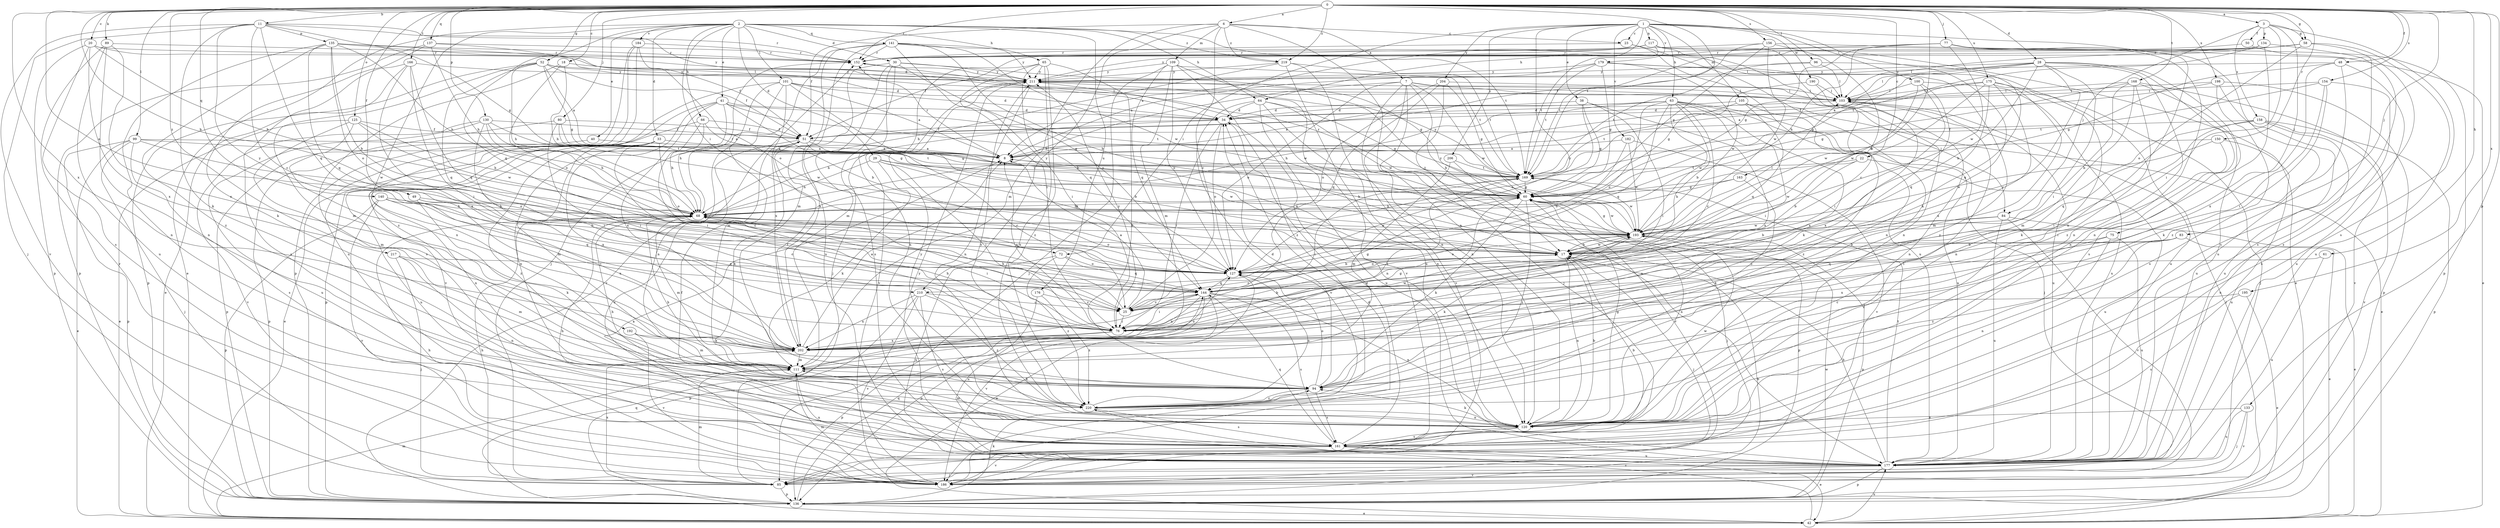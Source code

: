 strict digraph  {
0;
1;
2;
3;
6;
7;
8;
11;
17;
18;
20;
22;
23;
25;
28;
29;
30;
33;
34;
38;
40;
41;
42;
48;
49;
50;
51;
52;
58;
60;
61;
63;
64;
65;
66;
68;
72;
75;
76;
77;
80;
83;
84;
85;
89;
94;
96;
99;
100;
101;
103;
105;
109;
111;
117;
120;
125;
127;
130;
133;
134;
135;
136;
137;
140;
141;
144;
150;
152;
154;
156;
158;
161;
163;
166;
168;
169;
175;
176;
177;
179;
182;
184;
186;
190;
192;
193;
195;
198;
202;
204;
206;
210;
211;
217;
219;
220;
0 -> 3  [label=a];
0 -> 6  [label=a];
0 -> 11  [label=b];
0 -> 17  [label=b];
0 -> 18  [label=c];
0 -> 20  [label=c];
0 -> 22  [label=c];
0 -> 28  [label=d];
0 -> 48  [label=f];
0 -> 49  [label=f];
0 -> 52  [label=g];
0 -> 58  [label=g];
0 -> 61  [label=h];
0 -> 77  [label=j];
0 -> 80  [label=j];
0 -> 83  [label=j];
0 -> 89  [label=k];
0 -> 96  [label=l];
0 -> 99  [label=l];
0 -> 125  [label=o];
0 -> 127  [label=o];
0 -> 130  [label=p];
0 -> 133  [label=p];
0 -> 137  [label=q];
0 -> 140  [label=q];
0 -> 150  [label=r];
0 -> 152  [label=r];
0 -> 154  [label=s];
0 -> 156  [label=s];
0 -> 163  [label=t];
0 -> 166  [label=t];
0 -> 168  [label=t];
0 -> 169  [label=t];
0 -> 175  [label=u];
0 -> 195  [label=x];
0 -> 198  [label=x];
0 -> 202  [label=x];
0 -> 217  [label=z];
0 -> 219  [label=z];
1 -> 23  [label=c];
1 -> 38  [label=e];
1 -> 63  [label=h];
1 -> 64  [label=h];
1 -> 72  [label=i];
1 -> 94  [label=k];
1 -> 100  [label=l];
1 -> 105  [label=m];
1 -> 117  [label=n];
1 -> 120  [label=n];
1 -> 179  [label=v];
1 -> 182  [label=v];
1 -> 190  [label=w];
1 -> 204  [label=y];
1 -> 206  [label=y];
1 -> 210  [label=y];
2 -> 29  [label=d];
2 -> 30  [label=d];
2 -> 33  [label=d];
2 -> 40  [label=e];
2 -> 41  [label=e];
2 -> 42  [label=e];
2 -> 64  [label=h];
2 -> 65  [label=h];
2 -> 66  [label=h];
2 -> 72  [label=i];
2 -> 101  [label=l];
2 -> 141  [label=q];
2 -> 144  [label=q];
2 -> 169  [label=t];
2 -> 176  [label=u];
2 -> 184  [label=v];
2 -> 192  [label=w];
2 -> 219  [label=z];
3 -> 50  [label=f];
3 -> 58  [label=g];
3 -> 75  [label=i];
3 -> 76  [label=i];
3 -> 84  [label=j];
3 -> 134  [label=p];
3 -> 158  [label=s];
3 -> 161  [label=s];
6 -> 7  [label=a];
6 -> 23  [label=c];
6 -> 25  [label=c];
6 -> 51  [label=f];
6 -> 109  [label=m];
6 -> 111  [label=m];
6 -> 120  [label=n];
6 -> 210  [label=y];
6 -> 219  [label=z];
7 -> 17  [label=b];
7 -> 68  [label=h];
7 -> 84  [label=j];
7 -> 103  [label=l];
7 -> 120  [label=n];
7 -> 127  [label=o];
7 -> 177  [label=u];
7 -> 186  [label=v];
7 -> 193  [label=w];
8 -> 152  [label=r];
8 -> 169  [label=t];
11 -> 25  [label=c];
11 -> 34  [label=d];
11 -> 60  [label=g];
11 -> 85  [label=j];
11 -> 94  [label=k];
11 -> 135  [label=p];
11 -> 144  [label=q];
11 -> 152  [label=r];
11 -> 186  [label=v];
11 -> 210  [label=y];
17 -> 8  [label=a];
17 -> 25  [label=c];
17 -> 85  [label=j];
17 -> 120  [label=n];
17 -> 127  [label=o];
17 -> 193  [label=w];
18 -> 68  [label=h];
18 -> 127  [label=o];
18 -> 161  [label=s];
18 -> 211  [label=y];
20 -> 68  [label=h];
20 -> 103  [label=l];
20 -> 136  [label=p];
20 -> 152  [label=r];
20 -> 161  [label=s];
20 -> 202  [label=x];
22 -> 17  [label=b];
22 -> 169  [label=t];
22 -> 177  [label=u];
22 -> 193  [label=w];
23 -> 120  [label=n];
23 -> 152  [label=r];
23 -> 177  [label=u];
25 -> 8  [label=a];
25 -> 60  [label=g];
25 -> 68  [label=h];
25 -> 76  [label=i];
28 -> 8  [label=a];
28 -> 17  [label=b];
28 -> 25  [label=c];
28 -> 60  [label=g];
28 -> 76  [label=i];
28 -> 103  [label=l];
28 -> 120  [label=n];
28 -> 161  [label=s];
28 -> 211  [label=y];
28 -> 220  [label=z];
29 -> 17  [label=b];
29 -> 68  [label=h];
29 -> 76  [label=i];
29 -> 94  [label=k];
29 -> 169  [label=t];
29 -> 193  [label=w];
30 -> 60  [label=g];
30 -> 111  [label=m];
30 -> 120  [label=n];
30 -> 127  [label=o];
30 -> 161  [label=s];
30 -> 202  [label=x];
30 -> 211  [label=y];
33 -> 8  [label=a];
33 -> 25  [label=c];
33 -> 111  [label=m];
33 -> 120  [label=n];
33 -> 127  [label=o];
33 -> 177  [label=u];
33 -> 202  [label=x];
33 -> 220  [label=z];
34 -> 51  [label=f];
34 -> 68  [label=h];
34 -> 76  [label=i];
34 -> 120  [label=n];
34 -> 127  [label=o];
38 -> 34  [label=d];
38 -> 60  [label=g];
38 -> 76  [label=i];
38 -> 127  [label=o];
38 -> 202  [label=x];
40 -> 8  [label=a];
40 -> 136  [label=p];
41 -> 17  [label=b];
41 -> 34  [label=d];
41 -> 60  [label=g];
41 -> 68  [label=h];
41 -> 120  [label=n];
41 -> 136  [label=p];
41 -> 169  [label=t];
41 -> 202  [label=x];
42 -> 111  [label=m];
42 -> 144  [label=q];
42 -> 177  [label=u];
42 -> 220  [label=z];
48 -> 60  [label=g];
48 -> 177  [label=u];
48 -> 202  [label=x];
48 -> 211  [label=y];
48 -> 220  [label=z];
49 -> 25  [label=c];
49 -> 68  [label=h];
49 -> 94  [label=k];
49 -> 202  [label=x];
50 -> 152  [label=r];
50 -> 161  [label=s];
51 -> 8  [label=a];
51 -> 17  [label=b];
51 -> 25  [label=c];
51 -> 94  [label=k];
51 -> 177  [label=u];
52 -> 8  [label=a];
52 -> 34  [label=d];
52 -> 51  [label=f];
52 -> 60  [label=g];
52 -> 68  [label=h];
52 -> 111  [label=m];
52 -> 136  [label=p];
52 -> 144  [label=q];
52 -> 211  [label=y];
58 -> 127  [label=o];
58 -> 152  [label=r];
58 -> 161  [label=s];
58 -> 177  [label=u];
58 -> 211  [label=y];
60 -> 68  [label=h];
60 -> 85  [label=j];
60 -> 94  [label=k];
60 -> 120  [label=n];
60 -> 136  [label=p];
60 -> 152  [label=r];
60 -> 193  [label=w];
60 -> 220  [label=z];
61 -> 127  [label=o];
61 -> 177  [label=u];
63 -> 8  [label=a];
63 -> 17  [label=b];
63 -> 25  [label=c];
63 -> 34  [label=d];
63 -> 68  [label=h];
63 -> 76  [label=i];
63 -> 85  [label=j];
63 -> 127  [label=o];
63 -> 144  [label=q];
63 -> 177  [label=u];
63 -> 193  [label=w];
63 -> 202  [label=x];
64 -> 34  [label=d];
64 -> 60  [label=g];
64 -> 120  [label=n];
64 -> 177  [label=u];
64 -> 186  [label=v];
64 -> 193  [label=w];
65 -> 76  [label=i];
65 -> 85  [label=j];
65 -> 94  [label=k];
65 -> 120  [label=n];
65 -> 144  [label=q];
65 -> 211  [label=y];
65 -> 220  [label=z];
66 -> 8  [label=a];
66 -> 42  [label=e];
66 -> 51  [label=f];
66 -> 68  [label=h];
66 -> 76  [label=i];
68 -> 60  [label=g];
68 -> 76  [label=i];
68 -> 111  [label=m];
68 -> 127  [label=o];
68 -> 152  [label=r];
68 -> 193  [label=w];
72 -> 127  [label=o];
72 -> 144  [label=q];
72 -> 177  [label=u];
72 -> 220  [label=z];
75 -> 17  [label=b];
75 -> 120  [label=n];
75 -> 177  [label=u];
75 -> 202  [label=x];
76 -> 8  [label=a];
76 -> 17  [label=b];
76 -> 68  [label=h];
76 -> 136  [label=p];
76 -> 193  [label=w];
76 -> 202  [label=x];
76 -> 211  [label=y];
77 -> 60  [label=g];
77 -> 68  [label=h];
77 -> 120  [label=n];
77 -> 136  [label=p];
77 -> 152  [label=r];
77 -> 177  [label=u];
77 -> 193  [label=w];
80 -> 51  [label=f];
80 -> 60  [label=g];
80 -> 76  [label=i];
80 -> 136  [label=p];
80 -> 193  [label=w];
83 -> 17  [label=b];
83 -> 42  [label=e];
83 -> 144  [label=q];
83 -> 220  [label=z];
84 -> 17  [label=b];
84 -> 42  [label=e];
84 -> 177  [label=u];
84 -> 186  [label=v];
84 -> 193  [label=w];
85 -> 68  [label=h];
85 -> 111  [label=m];
85 -> 136  [label=p];
85 -> 202  [label=x];
89 -> 120  [label=n];
89 -> 152  [label=r];
89 -> 177  [label=u];
89 -> 186  [label=v];
89 -> 202  [label=x];
94 -> 34  [label=d];
94 -> 68  [label=h];
94 -> 127  [label=o];
94 -> 161  [label=s];
94 -> 220  [label=z];
96 -> 103  [label=l];
96 -> 144  [label=q];
96 -> 169  [label=t];
96 -> 211  [label=y];
99 -> 8  [label=a];
99 -> 42  [label=e];
99 -> 85  [label=j];
99 -> 127  [label=o];
99 -> 136  [label=p];
99 -> 161  [label=s];
99 -> 169  [label=t];
100 -> 76  [label=i];
100 -> 94  [label=k];
100 -> 103  [label=l];
100 -> 177  [label=u];
100 -> 193  [label=w];
101 -> 8  [label=a];
101 -> 17  [label=b];
101 -> 34  [label=d];
101 -> 103  [label=l];
101 -> 111  [label=m];
101 -> 120  [label=n];
101 -> 186  [label=v];
101 -> 202  [label=x];
103 -> 34  [label=d];
103 -> 177  [label=u];
103 -> 202  [label=x];
105 -> 34  [label=d];
105 -> 42  [label=e];
105 -> 144  [label=q];
105 -> 169  [label=t];
105 -> 220  [label=z];
109 -> 85  [label=j];
109 -> 111  [label=m];
109 -> 127  [label=o];
109 -> 144  [label=q];
109 -> 169  [label=t];
109 -> 177  [label=u];
109 -> 211  [label=y];
109 -> 220  [label=z];
111 -> 94  [label=k];
111 -> 127  [label=o];
111 -> 177  [label=u];
117 -> 8  [label=a];
117 -> 25  [label=c];
117 -> 42  [label=e];
117 -> 51  [label=f];
117 -> 120  [label=n];
117 -> 152  [label=r];
117 -> 169  [label=t];
120 -> 17  [label=b];
120 -> 60  [label=g];
120 -> 85  [label=j];
120 -> 94  [label=k];
120 -> 103  [label=l];
120 -> 111  [label=m];
120 -> 161  [label=s];
120 -> 193  [label=w];
120 -> 211  [label=y];
125 -> 42  [label=e];
125 -> 51  [label=f];
125 -> 68  [label=h];
125 -> 111  [label=m];
125 -> 193  [label=w];
125 -> 202  [label=x];
127 -> 17  [label=b];
127 -> 42  [label=e];
127 -> 144  [label=q];
130 -> 51  [label=f];
130 -> 60  [label=g];
130 -> 68  [label=h];
130 -> 76  [label=i];
130 -> 169  [label=t];
130 -> 177  [label=u];
130 -> 186  [label=v];
133 -> 85  [label=j];
133 -> 120  [label=n];
133 -> 177  [label=u];
133 -> 186  [label=v];
134 -> 51  [label=f];
134 -> 103  [label=l];
134 -> 120  [label=n];
134 -> 152  [label=r];
134 -> 161  [label=s];
134 -> 169  [label=t];
135 -> 17  [label=b];
135 -> 68  [label=h];
135 -> 103  [label=l];
135 -> 120  [label=n];
135 -> 127  [label=o];
135 -> 144  [label=q];
135 -> 152  [label=r];
135 -> 211  [label=y];
135 -> 220  [label=z];
136 -> 17  [label=b];
136 -> 42  [label=e];
136 -> 94  [label=k];
136 -> 103  [label=l];
136 -> 144  [label=q];
136 -> 152  [label=r];
136 -> 193  [label=w];
137 -> 51  [label=f];
137 -> 68  [label=h];
137 -> 94  [label=k];
137 -> 136  [label=p];
137 -> 152  [label=r];
140 -> 17  [label=b];
140 -> 68  [label=h];
140 -> 76  [label=i];
140 -> 136  [label=p];
140 -> 144  [label=q];
140 -> 186  [label=v];
141 -> 17  [label=b];
141 -> 76  [label=i];
141 -> 85  [label=j];
141 -> 103  [label=l];
141 -> 111  [label=m];
141 -> 152  [label=r];
141 -> 177  [label=u];
141 -> 193  [label=w];
141 -> 211  [label=y];
144 -> 25  [label=c];
144 -> 76  [label=i];
144 -> 120  [label=n];
144 -> 136  [label=p];
144 -> 161  [label=s];
144 -> 186  [label=v];
144 -> 202  [label=x];
150 -> 8  [label=a];
150 -> 76  [label=i];
150 -> 177  [label=u];
150 -> 193  [label=w];
152 -> 211  [label=y];
154 -> 76  [label=i];
154 -> 94  [label=k];
154 -> 103  [label=l];
154 -> 161  [label=s];
154 -> 169  [label=t];
156 -> 17  [label=b];
156 -> 42  [label=e];
156 -> 60  [label=g];
156 -> 152  [label=r];
156 -> 169  [label=t];
156 -> 193  [label=w];
158 -> 51  [label=f];
158 -> 76  [label=i];
158 -> 136  [label=p];
158 -> 144  [label=q];
158 -> 177  [label=u];
158 -> 186  [label=v];
161 -> 17  [label=b];
161 -> 34  [label=d];
161 -> 42  [label=e];
161 -> 51  [label=f];
161 -> 68  [label=h];
161 -> 144  [label=q];
161 -> 177  [label=u];
161 -> 186  [label=v];
163 -> 60  [label=g];
163 -> 68  [label=h];
163 -> 94  [label=k];
166 -> 42  [label=e];
166 -> 76  [label=i];
166 -> 144  [label=q];
166 -> 161  [label=s];
166 -> 202  [label=x];
166 -> 211  [label=y];
168 -> 17  [label=b];
168 -> 60  [label=g];
168 -> 94  [label=k];
168 -> 103  [label=l];
168 -> 111  [label=m];
168 -> 177  [label=u];
168 -> 186  [label=v];
169 -> 60  [label=g];
169 -> 68  [label=h];
169 -> 76  [label=i];
169 -> 193  [label=w];
169 -> 211  [label=y];
175 -> 51  [label=f];
175 -> 85  [label=j];
175 -> 103  [label=l];
175 -> 111  [label=m];
175 -> 120  [label=n];
175 -> 144  [label=q];
175 -> 193  [label=w];
175 -> 202  [label=x];
176 -> 25  [label=c];
176 -> 177  [label=u];
176 -> 220  [label=z];
177 -> 17  [label=b];
177 -> 85  [label=j];
177 -> 136  [label=p];
177 -> 169  [label=t];
177 -> 186  [label=v];
177 -> 211  [label=y];
179 -> 8  [label=a];
179 -> 60  [label=g];
179 -> 169  [label=t];
179 -> 177  [label=u];
179 -> 193  [label=w];
179 -> 211  [label=y];
179 -> 220  [label=z];
182 -> 8  [label=a];
182 -> 127  [label=o];
182 -> 186  [label=v];
182 -> 193  [label=w];
184 -> 127  [label=o];
184 -> 136  [label=p];
184 -> 152  [label=r];
184 -> 177  [label=u];
184 -> 220  [label=z];
186 -> 8  [label=a];
186 -> 34  [label=d];
186 -> 68  [label=h];
186 -> 111  [label=m];
190 -> 60  [label=g];
190 -> 103  [label=l];
190 -> 120  [label=n];
192 -> 111  [label=m];
192 -> 186  [label=v];
192 -> 202  [label=x];
193 -> 17  [label=b];
193 -> 60  [label=g];
193 -> 94  [label=k];
193 -> 103  [label=l];
193 -> 127  [label=o];
193 -> 136  [label=p];
193 -> 211  [label=y];
195 -> 25  [label=c];
195 -> 42  [label=e];
195 -> 161  [label=s];
198 -> 8  [label=a];
198 -> 103  [label=l];
198 -> 136  [label=p];
198 -> 161  [label=s];
198 -> 177  [label=u];
202 -> 8  [label=a];
202 -> 51  [label=f];
202 -> 60  [label=g];
202 -> 111  [label=m];
202 -> 169  [label=t];
204 -> 60  [label=g];
204 -> 85  [label=j];
204 -> 103  [label=l];
204 -> 127  [label=o];
204 -> 144  [label=q];
206 -> 111  [label=m];
206 -> 169  [label=t];
206 -> 186  [label=v];
210 -> 25  [label=c];
210 -> 136  [label=p];
210 -> 161  [label=s];
210 -> 186  [label=v];
210 -> 202  [label=x];
210 -> 220  [label=z];
211 -> 103  [label=l];
211 -> 120  [label=n];
211 -> 186  [label=v];
211 -> 193  [label=w];
217 -> 85  [label=j];
217 -> 111  [label=m];
217 -> 120  [label=n];
217 -> 127  [label=o];
219 -> 68  [label=h];
219 -> 120  [label=n];
219 -> 169  [label=t];
219 -> 186  [label=v];
219 -> 211  [label=y];
220 -> 68  [label=h];
220 -> 120  [label=n];
220 -> 127  [label=o];
220 -> 161  [label=s];
220 -> 211  [label=y];
}

